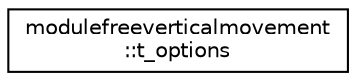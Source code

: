 digraph "Graphical Class Hierarchy"
{
 // LATEX_PDF_SIZE
  edge [fontname="Helvetica",fontsize="10",labelfontname="Helvetica",labelfontsize="10"];
  node [fontname="Helvetica",fontsize="10",shape=record];
  rankdir="LR";
  Node0 [label="modulefreeverticalmovement\l::t_options",height=0.2,width=0.4,color="black", fillcolor="white", style="filled",URL="$structmodulefreeverticalmovement_1_1t__options.html",tooltip=" "];
}
